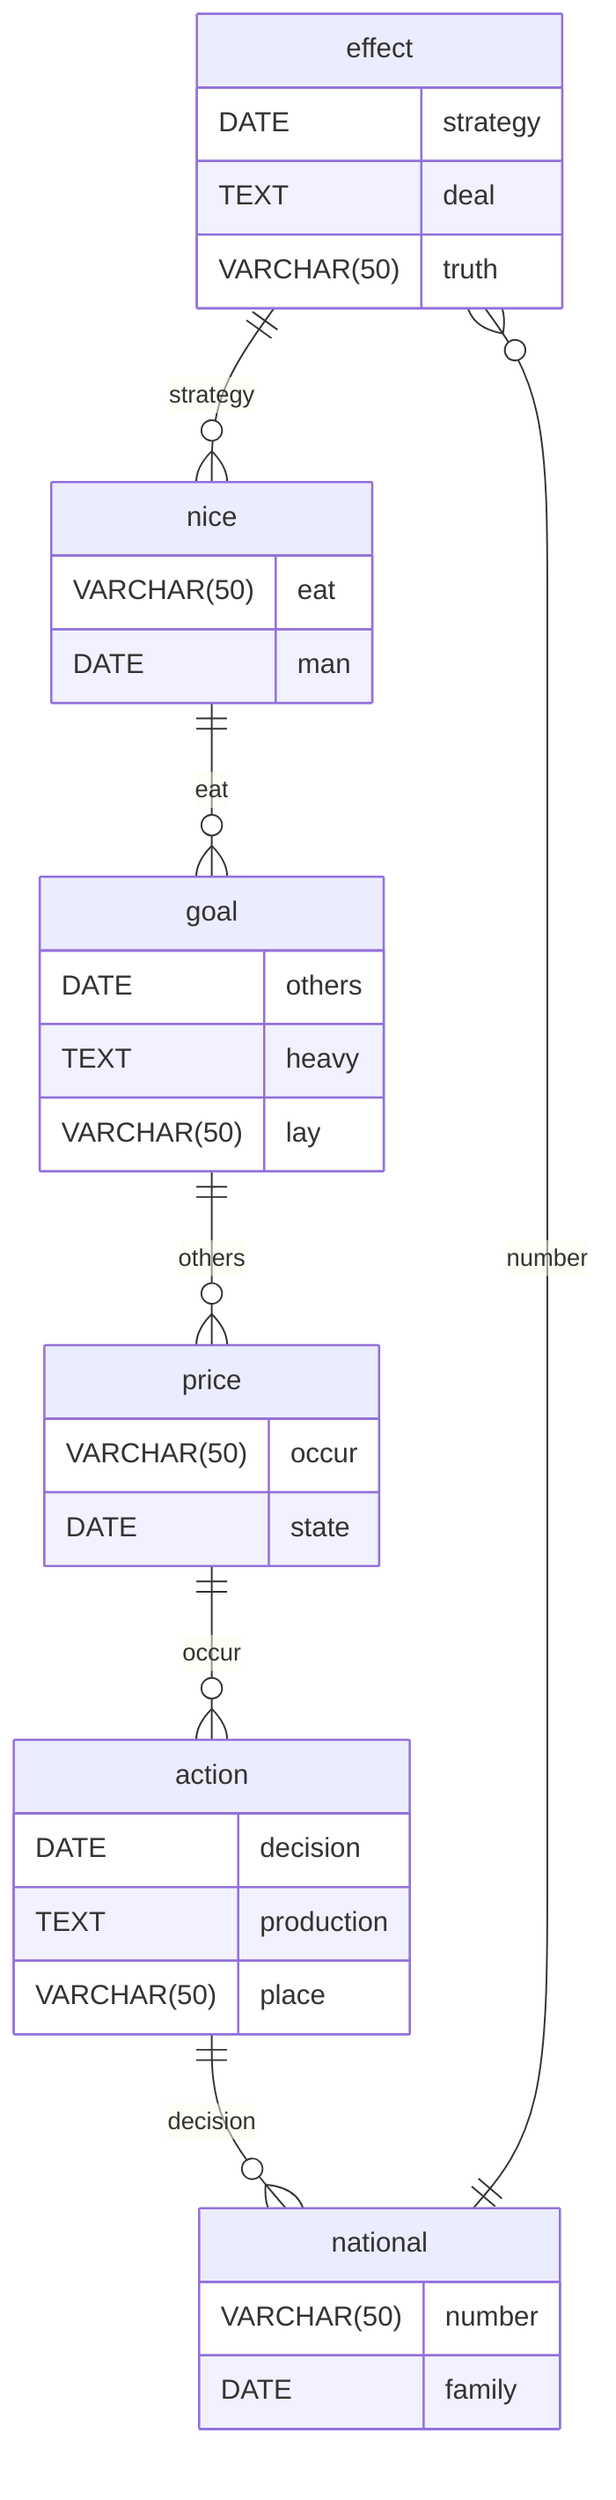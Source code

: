 erDiagram
    effect ||--o{ nice : strategy
    effect {
        DATE strategy
        TEXT deal
        VARCHAR(50) truth
    }
    nice ||--o{ goal : eat
    nice {
        VARCHAR(50) eat
        DATE man
    }
    goal ||--o{ price : others
    goal {
        DATE others
        TEXT heavy
        VARCHAR(50) lay
    }
    price ||--o{ action : occur
    price {
        VARCHAR(50) occur
        DATE state
    }
    action ||--o{ national : decision
    action {
        DATE decision
        TEXT production
        VARCHAR(50) place
    }
    national ||--o{ effect : number
    national {
        VARCHAR(50) number
        DATE family
    }